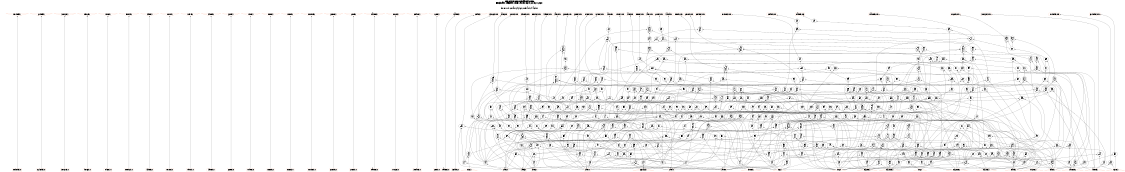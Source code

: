 # Network structure generated by ABC

digraph network {
size = "7.5,10";
center = true;
edge [dir = back];

{
  node [shape = plaintext];
  edge [style = invis];
  LevelTitle1 [label=""];
  LevelTitle2 [label=""];
  Level17 [label = ""];
  Level16 [label = ""];
  Level15 [label = ""];
  Level14 [label = ""];
  Level13 [label = ""];
  Level12 [label = ""];
  Level11 [label = ""];
  Level10 [label = ""];
  Level9 [label = ""];
  Level8 [label = ""];
  Level7 [label = ""];
  Level6 [label = ""];
  Level5 [label = ""];
  Level4 [label = ""];
  Level3 [label = ""];
  Level2 [label = ""];
  Level1 [label = ""];
  Level0 [label = ""];
  LevelTitle1 ->  LevelTitle2 ->  Level17 ->  Level16 ->  Level15 ->  Level14 ->  Level13 ->  Level12 ->  Level11 ->  Level10 ->  Level9 ->  Level8 ->  Level7 ->  Level6 ->  Level5 ->  Level4 ->  Level3 ->  Level2 ->  Level1 ->  Level0;
}

{
  rank = same;
  LevelTitle1;
  title1 [shape=plaintext,
          fontsize=20,
          fontname = "Times-Roman",
          label="Network structure visualized by ABC\nBenchmark \"s953.blif\". Time was Thu Oct  8 20:46:11 2020. "
         ];
}

{
  rank = same;
  LevelTitle2;
  title2 [shape=plaintext,
          fontsize=18,
          fontname = "Times-Roman",
          label="The network contains 395 logic nodes and 29 latches.\n"
         ];
}

{
  rank = same;
  Level17;
  Node17 [label = "ReWhBufHS1", shape = invtriangle, color = coral, fillcolor = coral];
  Node18 [label = "TgWhBufHS1", shape = invtriangle, color = coral, fillcolor = coral];
  Node19 [label = "SeOutAvHS1", shape = invtriangle, color = coral, fillcolor = coral];
  Node20 [label = "LdProgHS1", shape = invtriangle, color = coral, fillcolor = coral];
  Node21 [label = "Mode2HS1", shape = invtriangle, color = coral, fillcolor = coral];
  Node22 [label = "ReRtTSHS1", shape = invtriangle, color = coral, fillcolor = coral];
  Node23 [label = "ShftIRHS1", shape = invtriangle, color = coral, fillcolor = coral];
  Node24 [label = "NewTrHS1", shape = invtriangle, color = coral, fillcolor = coral];
  Node25 [label = "Mode1HS1", shape = invtriangle, color = coral, fillcolor = coral];
  Node26 [label = "ShftORHS1", shape = invtriangle, color = coral, fillcolor = coral];
  Node27 [label = "ActRtHS1", shape = invtriangle, color = coral, fillcolor = coral];
  Node28 [label = "Mode0HS1", shape = invtriangle, color = coral, fillcolor = coral];
  Node29 [label = "TxHInHS1", shape = invtriangle, color = coral, fillcolor = coral];
  Node30 [label = "LxHInHS1", shape = invtriangle, color = coral, fillcolor = coral];
  Node31 [label = "NewLineHS1", shape = invtriangle, color = coral, fillcolor = coral];
  Node32 [label = "ActBmHS1", shape = invtriangle, color = coral, fillcolor = coral];
  Node33 [label = "GoBmHS1", shape = invtriangle, color = coral, fillcolor = coral];
  Node34 [label = "LoadOHHS1", shape = invtriangle, color = coral, fillcolor = coral];
  Node35 [label = "DumpIHS1", shape = invtriangle, color = coral, fillcolor = coral];
  Node36 [label = "SeFullOHS1", shape = invtriangle, color = coral, fillcolor = coral];
  Node37 [label = "GoRtHS1", shape = invtriangle, color = coral, fillcolor = coral];
  Node38 [label = "LoadIHHS1", shape = invtriangle, color = coral, fillcolor = coral];
  Node39 [label = "SeFullIHS1", shape = invtriangle, color = coral, fillcolor = coral];
  Node41 [label = "State_5L_in", shape = box, color = coral, fillcolor = coral];
  Node44 [label = "State_4L_in", shape = box, color = coral, fillcolor = coral];
  Node47 [label = "State_3L_in", shape = box, color = coral, fillcolor = coral];
  Node50 [label = "State_2L_in", shape = box, color = coral, fillcolor = coral];
  Node53 [label = "State_1L_in", shape = box, color = coral, fillcolor = coral];
  Node56 [label = "State_0L_in", shape = box, color = coral, fillcolor = coral];
  Node59 [label = "ActRtHS1L_in", shape = box, color = coral, fillcolor = coral];
  Node62 [label = "ActBmHS1L_in", shape = box, color = coral, fillcolor = coral];
  Node65 [label = "GoRtHS1L_in", shape = box, color = coral, fillcolor = coral];
  Node68 [label = "GoBmHS1L_in", shape = box, color = coral, fillcolor = coral];
  Node71 [label = "NewTrHS1L_in", shape = box, color = coral, fillcolor = coral];
  Node74 [label = "ReRtTSHS1L_in", shape = box, color = coral, fillcolor = coral];
  Node77 [label = "Mode0HS1L_in", shape = box, color = coral, fillcolor = coral];
  Node80 [label = "Mode1HS1L_in", shape = box, color = coral, fillcolor = coral];
  Node83 [label = "Mode2HS1L_in", shape = box, color = coral, fillcolor = coral];
  Node86 [label = "NewLineHS1L_in", shape = box, color = coral, fillcolor = coral];
  Node89 [label = "ShftORHS1L_in", shape = box, color = coral, fillcolor = coral];
  Node92 [label = "ShftIRHS1L_in", shape = box, color = coral, fillcolor = coral];
  Node95 [label = "LxHInHS1L_in", shape = box, color = coral, fillcolor = coral];
  Node98 [label = "TxHInHS1L_in", shape = box, color = coral, fillcolor = coral];
  Node101 [label = "LoadOHHS1L_in", shape = box, color = coral, fillcolor = coral];
  Node104 [label = "LoadIHHS1L_in", shape = box, color = coral, fillcolor = coral];
  Node107 [label = "SeOutAvHS1L_in", shape = box, color = coral, fillcolor = coral];
  Node110 [label = "SeFullOHS1L_in", shape = box, color = coral, fillcolor = coral];
  Node113 [label = "SeFullIHS1L_in", shape = box, color = coral, fillcolor = coral];
  Node116 [label = "TgWhBufHS1L_in", shape = box, color = coral, fillcolor = coral];
  Node119 [label = "ReWhBufHS1L_in", shape = box, color = coral, fillcolor = coral];
  Node122 [label = "LdProgHS1L_in", shape = box, color = coral, fillcolor = coral];
  Node125 [label = "DumpIHS1L_in", shape = box, color = coral, fillcolor = coral];
}

{
  rank = same;
  Level16;
  Node148 [label = "148\n0 1", shape = ellipse];
  Node151 [label = "151\n0 1", shape = ellipse];
}

{
  rank = same;
  Level15;
  Node131 [label = "131\n0-- 1\n-0- 1\n--0 1", shape = ellipse];
  Node132 [label = "132\n0 1", shape = ellipse];
  Node135 [label = "135\n0 1", shape = ellipse];
  Node150 [label = "150\n0- 1\n-0 1", shape = ellipse];
  Node292 [label = "292\n00 1", shape = ellipse];
  Node293 [label = "293\n00 1", shape = ellipse];
}

{
  rank = same;
  Level14;
  Node155 [label = "155\n0- 1\n-0 1", shape = ellipse];
  Node289 [label = "289\n0 1", shape = ellipse];
  Node290 [label = "290\n000 1", shape = ellipse];
  Node291 [label = "291\n00 1", shape = ellipse];
  Node511 [label = "511\n0- 1\n-0 1", shape = ellipse];
  Node512 [label = "512\n0- 1\n-0 1", shape = ellipse];
  Node513 [label = "513\n00 1", shape = ellipse];
  Node514 [label = "514\n00 1", shape = ellipse];
}

{
  rank = same;
  Level13;
  Node128 [label = "128\n0- 1\n-0 1", shape = ellipse];
  Node134 [label = "134\n0-- 1\n-0- 1\n--0 1", shape = ellipse];
  Node136 [label = "136\n0-- 1\n-0- 1\n--0 1", shape = ellipse];
  Node147 [label = "147\n0--- 1\n-0-- 1\n--0- 1\n---0 1", shape = ellipse];
  Node287 [label = "287\n0 1", shape = ellipse];
  Node288 [label = "288\n0- 1\n-0 1", shape = ellipse];
  Node499 [label = "499\n0- 1\n-0 1", shape = ellipse];
  Node500 [label = "500\n0- 1\n-0 1", shape = ellipse];
  Node505 [label = "505\n0- 1\n-0 1", shape = ellipse];
  Node510 [label = "510\n0- 1\n-0 1", shape = ellipse];
}

{
  rank = same;
  Level12;
  Node142 [label = "142\n0 1", shape = ellipse];
  Node145 [label = "145\n0 1", shape = ellipse];
  Node281 [label = "281\n0 1", shape = ellipse];
  Node284 [label = "284\n0 1", shape = ellipse];
  Node286 [label = "286\n00 1", shape = ellipse];
  Node434 [label = "434\n1- 1\n-1 1", shape = ellipse];
  Node436 [label = "436\n1- 1\n-1 1", shape = ellipse];
  Node439 [label = "439\n1- 1\n-1 1", shape = ellipse];
  Node440 [label = "440\n1- 1\n-1 1", shape = ellipse];
  Node498 [label = "498\n00 1", shape = ellipse];
  Node501 [label = "501\n00 1", shape = ellipse];
  Node502 [label = "502\n00 1", shape = ellipse];
  Node503 [label = "503\n00 1", shape = ellipse];
  Node506 [label = "506\n00 1", shape = ellipse];
  Node508 [label = "508\n00 1", shape = ellipse];
  Node509 [label = "509\n00 1", shape = ellipse];
}

{
  rank = same;
  Level11;
  Node127 [label = "127\n0-- 1\n-0- 1\n--0 1", shape = ellipse];
  Node146 [label = "146\n0-- 1\n-0- 1\n--0 1", shape = ellipse];
  Node277 [label = "277\n0 1", shape = ellipse];
  Node279 [label = "279\n0 1", shape = ellipse];
  Node280 [label = "280\n0- 1\n-0 1", shape = ellipse];
  Node282 [label = "282\n000 1", shape = ellipse];
  Node283 [label = "283\n0- 1\n-0 1", shape = ellipse];
  Node285 [label = "285\n000 1", shape = ellipse];
  Node359 [label = "359\n11 1", shape = ellipse];
  Node361 [label = "361\n11 1", shape = ellipse];
  Node363 [label = "363\n11 1", shape = ellipse];
  Node366 [label = "366\n11 1", shape = ellipse];
  Node367 [label = "367\n11 1", shape = ellipse];
  Node369 [label = "369\n11 1", shape = ellipse];
  Node371 [label = "371\n11 1", shape = ellipse];
  Node373 [label = "373\n11 1", shape = ellipse];
  Node432 [label = "432\n0- 1\n-0 1", shape = ellipse];
  Node438 [label = "438\n00 1", shape = ellipse];
  Node492 [label = "492\n0- 1\n-0 1", shape = ellipse];
}

{
  rank = same;
  Level10;
  Node129 [label = "129\n0-- 1\n-0- 1\n--0 1", shape = ellipse];
  Node130 [label = "130\n0--- 1\n-0-- 1\n--0- 1\n---0 1", shape = ellipse];
  Node133 [label = "133\n0- 1\n-0 1", shape = ellipse];
  Node139 [label = "139\n0- 1\n-0 1", shape = ellipse];
  Node143 [label = "143\n0 1", shape = ellipse];
  Node269 [label = "269\n0 1", shape = ellipse];
  Node271 [label = "271\n0 1", shape = ellipse];
  Node273 [label = "273\n0 1", shape = ellipse];
  Node275 [label = "275\n0 1", shape = ellipse];
  Node276 [label = "276\n00 1", shape = ellipse];
  Node278 [label = "278\n00 1", shape = ellipse];
  Node358 [label = "358\n0- 1\n-0 1", shape = ellipse];
  Node360 [label = "360\n00 1", shape = ellipse];
  Node362 [label = "362\n00 1", shape = ellipse];
  Node364 [label = "364\n000 1", shape = ellipse];
  Node370 [label = "370\n0- 1\n-0 1", shape = ellipse];
  Node372 [label = "372\n00 1", shape = ellipse];
  Node423 [label = "423\n1- 1\n-1 1", shape = ellipse];
  Node424 [label = "424\n1- 1\n-1 1", shape = ellipse];
  Node426 [label = "426\n1- 1\n-1 1", shape = ellipse];
  Node428 [label = "428\n1- 1\n-1 1", shape = ellipse];
  Node431 [label = "431\n1- 1\n-1 1", shape = ellipse];
  Node484 [label = "484\n0- 1\n-0 1", shape = ellipse];
  Node485 [label = "485\n0- 1\n-0 1", shape = ellipse];
  Node486 [label = "486\n0- 1\n-0 1", shape = ellipse];
  Node487 [label = "487\n0- 1\n-0 1", shape = ellipse];
  Node493 [label = "493\n00 1", shape = ellipse];
  Node497 [label = "497\n00 1", shape = ellipse];
}

{
  rank = same;
  Level9;
  Node137 [label = "137\n0- 1\n-0 1", shape = ellipse];
  Node140 [label = "140\n0- 1\n-0 1", shape = ellipse];
  Node258 [label = "258\n0 1", shape = ellipse];
  Node260 [label = "260\n0 1", shape = ellipse];
  Node262 [label = "262\n0 1", shape = ellipse];
  Node264 [label = "264\n0 1", shape = ellipse];
  Node266 [label = "266\n0 1", shape = ellipse];
  Node267 [label = "267\n000 1", shape = ellipse];
  Node268 [label = "268\n0- 1\n-0 1", shape = ellipse];
  Node270 [label = "270\n0- 1\n-0 1", shape = ellipse];
  Node272 [label = "272\n0- 1\n-0 1", shape = ellipse];
  Node274 [label = "274\n0- 1\n-0 1", shape = ellipse];
  Node351 [label = "351\n11 1", shape = ellipse];
  Node353 [label = "353\n11 1", shape = ellipse];
  Node355 [label = "355\n11 1", shape = ellipse];
  Node356 [label = "356\n11 1", shape = ellipse];
  Node357 [label = "357\n11 1", shape = ellipse];
  Node417 [label = "417\n1- 1\n-1 1", shape = ellipse];
  Node419 [label = "419\n1- 1\n-1 1", shape = ellipse];
  Node421 [label = "421\n1- 1\n-1 1", shape = ellipse];
  Node422 [label = "422\n00 1", shape = ellipse];
  Node425 [label = "425\n0- 1\n-0 1", shape = ellipse];
  Node427 [label = "427\n0- 1\n-0 1", shape = ellipse];
  Node429 [label = "429\n0- 1\n-0 1", shape = ellipse];
  Node470 [label = "470\n0- 1\n-0 1", shape = ellipse];
  Node471 [label = "471\n0- 1\n-0 1", shape = ellipse];
  Node472 [label = "472\n0- 1\n-0 1", shape = ellipse];
  Node473 [label = "473\n0- 1\n-0 1", shape = ellipse];
  Node474 [label = "474\n0- 1\n-0 1", shape = ellipse];
  Node480 [label = "480\n00 1", shape = ellipse];
  Node482 [label = "482\n00 1", shape = ellipse];
  Node489 [label = "489\n00 1", shape = ellipse];
  Node491 [label = "491\n00 1", shape = ellipse];
  Node504 [label = "504\n00 1", shape = ellipse];
  Node507 [label = "507\n00 1", shape = ellipse];
}

{
  rank = same;
  Level8;
  Node144 [label = "144\n0- 1\n-0 1", shape = ellipse];
  Node246 [label = "246\n0 1", shape = ellipse];
  Node248 [label = "248\n0 1", shape = ellipse];
  Node250 [label = "250\n0 1", shape = ellipse];
  Node252 [label = "252\n0 1", shape = ellipse];
  Node254 [label = "254\n0 1", shape = ellipse];
  Node256 [label = "256\n0 1", shape = ellipse];
  Node257 [label = "257\n00 1", shape = ellipse];
  Node259 [label = "259\n00 1", shape = ellipse];
  Node261 [label = "261\n00 1", shape = ellipse];
  Node263 [label = "263\n00 1", shape = ellipse];
  Node265 [label = "265\n000 1", shape = ellipse];
  Node345 [label = "345\n11 1", shape = ellipse];
  Node347 [label = "347\n11 1", shape = ellipse];
  Node348 [label = "348\n11 1", shape = ellipse];
  Node349 [label = "349\n11 1", shape = ellipse];
  Node350 [label = "350\n00 1", shape = ellipse];
  Node352 [label = "352\n000 1", shape = ellipse];
  Node406 [label = "406\n1- 1\n-1 1", shape = ellipse];
  Node409 [label = "409\n1- 1\n-1 1", shape = ellipse];
  Node410 [label = "410\n1- 1\n-1 1", shape = ellipse];
  Node411 [label = "411\n1- 1\n-1 1", shape = ellipse];
  Node414 [label = "414\n1- 1\n-1 1", shape = ellipse];
  Node415 [label = "415\n1- 1\n-1 1", shape = ellipse];
  Node416 [label = "416\n00 1", shape = ellipse];
  Node418 [label = "418\n00 1", shape = ellipse];
  Node420 [label = "420\n00 1", shape = ellipse];
  Node468 [label = "468\n0- 1\n-0 1", shape = ellipse];
  Node469 [label = "469\n0- 1\n-0 1", shape = ellipse];
  Node475 [label = "475\n00 1", shape = ellipse];
  Node476 [label = "476\n00 1", shape = ellipse];
  Node477 [label = "477\n00 1", shape = ellipse];
  Node479 [label = "479\n00 1", shape = ellipse];
  Node490 [label = "490\n00 1", shape = ellipse];
  Node494 [label = "494\n00 1", shape = ellipse];
  Node495 [label = "495\n00 1", shape = ellipse];
  Node521 [label = "521\n000 1", shape = ellipse];
}

{
  rank = same;
  Level7;
  Node138 [label = "138\n0 1", shape = ellipse];
  Node232 [label = "232\n0 1", shape = ellipse];
  Node234 [label = "234\n0 1", shape = ellipse];
  Node236 [label = "236\n0 1", shape = ellipse];
  Node238 [label = "238\n0 1", shape = ellipse];
  Node240 [label = "240\n0 1", shape = ellipse];
  Node242 [label = "242\n0 1", shape = ellipse];
  Node244 [label = "244\n0 1", shape = ellipse];
  Node245 [label = "245\n0- 1\n-0 1", shape = ellipse];
  Node247 [label = "247\n00 1", shape = ellipse];
  Node249 [label = "249\n0-- 1\n-0- 1\n--0 1", shape = ellipse];
  Node251 [label = "251\n0- 1\n-0 1", shape = ellipse];
  Node253 [label = "253\n00 1", shape = ellipse];
  Node255 [label = "255\n0-- 1\n-0- 1\n--0 1", shape = ellipse];
  Node321 [label = "321\n11 1", shape = ellipse];
  Node322 [label = "322\n11 1", shape = ellipse];
  Node324 [label = "324\n11 1", shape = ellipse];
  Node325 [label = "325\n11 1", shape = ellipse];
  Node326 [label = "326\n11 1", shape = ellipse];
  Node327 [label = "327\n11 1", shape = ellipse];
  Node328 [label = "328\n11 1", shape = ellipse];
  Node330 [label = "330\n11 1", shape = ellipse];
  Node332 [label = "332\n11 1", shape = ellipse];
  Node334 [label = "334\n11 1", shape = ellipse];
  Node335 [label = "335\n11 1", shape = ellipse];
  Node337 [label = "337\n11 1", shape = ellipse];
  Node339 [label = "339\n11 1", shape = ellipse];
  Node340 [label = "340\n11 1", shape = ellipse];
  Node341 [label = "341\n11 1", shape = ellipse];
  Node343 [label = "343\n11 1", shape = ellipse];
  Node344 [label = "344\n11 1", shape = ellipse];
  Node346 [label = "346\n00 1", shape = ellipse];
  Node401 [label = "401\n1- 1\n-1 1", shape = ellipse];
  Node403 [label = "403\n1- 1\n-1 1", shape = ellipse];
  Node404 [label = "404\n00 1", shape = ellipse];
  Node407 [label = "407\n00 1", shape = ellipse];
  Node412 [label = "412\n0- 1\n-0 1", shape = ellipse];
  Node459 [label = "459\n0- 1\n-0 1", shape = ellipse];
  Node461 [label = "461\n0- 1\n-0 1", shape = ellipse];
  Node465 [label = "465\n0-- 1\n-0- 1\n--0 1", shape = ellipse];
  Node466 [label = "466\n0- 1\n-0 1", shape = ellipse];
  Node478 [label = "478\n00 1", shape = ellipse];
  Node481 [label = "481\n00 1", shape = ellipse];
  Node483 [label = "483\n00 1", shape = ellipse];
  Node488 [label = "488\n00 1", shape = ellipse];
  Node496 [label = "496\n00 1", shape = ellipse];
}

{
  rank = same;
  Level6;
  Node141 [label = "141\n0 1", shape = ellipse];
  Node212 [label = "212\n0 1", shape = ellipse];
  Node214 [label = "214\n0 1", shape = ellipse];
  Node216 [label = "216\n0 1", shape = ellipse];
  Node218 [label = "218\n0 1", shape = ellipse];
  Node220 [label = "220\n0 1", shape = ellipse];
  Node222 [label = "222\n0 1", shape = ellipse];
  Node224 [label = "224\n0 1", shape = ellipse];
  Node226 [label = "226\n0 1", shape = ellipse];
  Node228 [label = "228\n0 1", shape = ellipse];
  Node230 [label = "230\n0 1", shape = ellipse];
  Node231 [label = "231\n0- 1\n-0 1", shape = ellipse];
  Node233 [label = "233\n0- 1\n-0 1", shape = ellipse];
  Node235 [label = "235\n000 1", shape = ellipse];
  Node237 [label = "237\n00 1", shape = ellipse];
  Node239 [label = "239\n00 1", shape = ellipse];
  Node241 [label = "241\n00 1", shape = ellipse];
  Node243 [label = "243\n00 1", shape = ellipse];
  Node316 [label = "316\n11 1", shape = ellipse];
  Node318 [label = "318\n11 1", shape = ellipse];
  Node319 [label = "319\n11 1", shape = ellipse];
  Node320 [label = "320\n000 1", shape = ellipse];
  Node323 [label = "323\n00 1", shape = ellipse];
  Node331 [label = "331\n0- 1\n-0 1", shape = ellipse];
  Node333 [label = "333\n00 1", shape = ellipse];
  Node336 [label = "336\n0- 1\n-0 1", shape = ellipse];
  Node338 [label = "338\n00 1", shape = ellipse];
  Node342 [label = "342\n00 1", shape = ellipse];
  Node394 [label = "394\n1- 1\n-1 1", shape = ellipse];
  Node397 [label = "397\n1- 1\n-1 1", shape = ellipse];
  Node400 [label = "400\n1- 1\n-1 1", shape = ellipse];
  Node402 [label = "402\n0- 1\n-0 1", shape = ellipse];
  Node457 [label = "457\n0- 1\n-0 1", shape = ellipse];
  Node458 [label = "458\n0- 1\n-0 1", shape = ellipse];
  Node462 [label = "462\n00 1", shape = ellipse];
  Node463 [label = "463\n00 1", shape = ellipse];
  Node464 [label = "464\n00 1", shape = ellipse];
  Node467 [label = "467\n00 1", shape = ellipse];
  Node520 [label = "520\n000 1", shape = ellipse];
}

{
  rank = same;
  Level5;
  Node154 [label = "154\n000 1", shape = ellipse];
  Node196 [label = "196\n0 1", shape = ellipse];
  Node198 [label = "198\n0 1", shape = ellipse];
  Node200 [label = "200\n0 1", shape = ellipse];
  Node202 [label = "202\n0 1", shape = ellipse];
  Node204 [label = "204\n0 1", shape = ellipse];
  Node206 [label = "206\n0 1", shape = ellipse];
  Node208 [label = "208\n0 1", shape = ellipse];
  Node210 [label = "210\n0 1", shape = ellipse];
  Node211 [label = "211\n00 1", shape = ellipse];
  Node213 [label = "213\n00 1", shape = ellipse];
  Node215 [label = "215\n0- 1\n-0 1", shape = ellipse];
  Node217 [label = "217\n00 1", shape = ellipse];
  Node219 [label = "219\n000 1", shape = ellipse];
  Node221 [label = "221\n000 1", shape = ellipse];
  Node223 [label = "223\n0-- 1\n-0- 1\n--0 1", shape = ellipse];
  Node225 [label = "225\n0- 1\n-0 1", shape = ellipse];
  Node227 [label = "227\n0- 1\n-0 1", shape = ellipse];
  Node229 [label = "229\n0-- 1\n-0- 1\n--0 1", shape = ellipse];
  Node311 [label = "311\n11 1", shape = ellipse];
  Node312 [label = "312\n11 1", shape = ellipse];
  Node314 [label = "314\n11 1", shape = ellipse];
  Node365 [label = "365\n0- 1\n-0 1", shape = ellipse];
  Node393 [label = "393\n1- 1\n-1 1", shape = ellipse];
  Node396 [label = "396\n0-- 1\n-0- 1\n--0 1", shape = ellipse];
  Node398 [label = "398\n0-- 1\n-0- 1\n--0 1", shape = ellipse];
  Node405 [label = "405\n0- 1\n-0 1", shape = ellipse];
  Node451 [label = "451\n0- 1\n-0 1", shape = ellipse];
  Node452 [label = "452\n0- 1\n-0 1", shape = ellipse];
  Node454 [label = "454\n0- 1\n-0 1", shape = ellipse];
  Node455 [label = "455\n0- 1\n-0 1", shape = ellipse];
  Node456 [label = "456\n000 1", shape = ellipse];
  Node519 [label = "519\n00 1", shape = ellipse];
}

{
  rank = same;
  Level4;
  Node190 [label = "190\n0 1", shape = ellipse];
  Node192 [label = "192\n0 1", shape = ellipse];
  Node194 [label = "194\n0 1", shape = ellipse];
  Node195 [label = "195\n0- 1\n-0 1", shape = ellipse];
  Node197 [label = "197\n0-- 1\n-0- 1\n--0 1", shape = ellipse];
  Node199 [label = "199\n0-- 1\n-0- 1\n--0 1", shape = ellipse];
  Node201 [label = "201\n0- 1\n-0 1", shape = ellipse];
  Node203 [label = "203\n00 1", shape = ellipse];
  Node205 [label = "205\n00 1", shape = ellipse];
  Node207 [label = "207\n00 1", shape = ellipse];
  Node209 [label = "209\n00 1", shape = ellipse];
  Node305 [label = "305\n11 1", shape = ellipse];
  Node307 [label = "307\n11 1", shape = ellipse];
  Node309 [label = "309\n11 1", shape = ellipse];
  Node310 [label = "310\n0- 1\n-0 1", shape = ellipse];
  Node384 [label = "384\n1- 1\n-1 1", shape = ellipse];
  Node386 [label = "386\n1- 1\n-1 1", shape = ellipse];
  Node387 [label = "387\n1- 1\n-1 1", shape = ellipse];
  Node389 [label = "389\n1- 1\n-1 1", shape = ellipse];
  Node391 [label = "391\n1- 1\n-1 1", shape = ellipse];
  Node392 [label = "392\n0- 1\n-0 1", shape = ellipse];
  Node448 [label = "448\n0- 1\n-0 1", shape = ellipse];
  Node453 [label = "453\n00 1", shape = ellipse];
  Node517 [label = "517\n00 1", shape = ellipse];
  Node518 [label = "518\n000 1", shape = ellipse];
}

{
  rank = same;
  Level3;
  Node180 [label = "180\n0 1", shape = ellipse];
  Node182 [label = "182\n0 1", shape = ellipse];
  Node184 [label = "184\n0 1", shape = ellipse];
  Node186 [label = "186\n0 1", shape = ellipse];
  Node188 [label = "188\n0 1", shape = ellipse];
  Node189 [label = "189\n0- 1\n-0 1", shape = ellipse];
  Node191 [label = "191\n00 1", shape = ellipse];
  Node193 [label = "193\n0- 1\n-0 1", shape = ellipse];
  Node299 [label = "299\n11 1", shape = ellipse];
  Node301 [label = "301\n11 1", shape = ellipse];
  Node303 [label = "303\n11 1", shape = ellipse];
  Node304 [label = "304\n00 1", shape = ellipse];
  Node306 [label = "306\n0- 1\n-0 1", shape = ellipse];
  Node308 [label = "308\n00 1", shape = ellipse];
  Node354 [label = "354\n0- 1\n-0 1", shape = ellipse];
  Node368 [label = "368\n00 1", shape = ellipse];
  Node379 [label = "379\n1- 1\n-1 1", shape = ellipse];
  Node381 [label = "381\n1- 1\n-1 1", shape = ellipse];
  Node382 [label = "382\n1- 1\n-1 1", shape = ellipse];
  Node383 [label = "383\n0- 1\n-0 1", shape = ellipse];
  Node385 [label = "385\n0- 1\n-0 1", shape = ellipse];
  Node388 [label = "388\n0- 1\n-0 1", shape = ellipse];
  Node390 [label = "390\n0- 1\n-0 1", shape = ellipse];
  Node408 [label = "408\n0- 1\n-0 1", shape = ellipse];
  Node435 [label = "435\n00 1", shape = ellipse];
  Node446 [label = "446\n0- 1\n-0 1", shape = ellipse];
  Node447 [label = "447\n0- 1\n-0 1", shape = ellipse];
  Node449 [label = "449\n000 1", shape = ellipse];
  Node450 [label = "450\n000 1", shape = ellipse];
  Node460 [label = "460\n00 1", shape = ellipse];
  Node516 [label = "516\n00 1", shape = ellipse];
}

{
  rank = same;
  Level2;
  Node149 [label = "149\n00 1", shape = ellipse];
  Node152 [label = "152\n00 1", shape = ellipse];
  Node176 [label = "176\n0 1", shape = ellipse];
  Node178 [label = "178\n0 1", shape = ellipse];
  Node179 [label = "179\n00 1", shape = ellipse];
  Node181 [label = "181\n0- 1\n-0 1", shape = ellipse];
  Node183 [label = "183\n00 1", shape = ellipse];
  Node185 [label = "185\n0- 1\n-0 1", shape = ellipse];
  Node187 [label = "187\n00 1", shape = ellipse];
  Node295 [label = "295\n11 1", shape = ellipse];
  Node296 [label = "296\n11 1", shape = ellipse];
  Node297 [label = "297\n00 1", shape = ellipse];
  Node298 [label = "298\n00 1", shape = ellipse];
  Node300 [label = "300\n0- 1\n-0 1", shape = ellipse];
  Node313 [label = "313\n00 1", shape = ellipse];
  Node315 [label = "315\n0- 1\n-0 1", shape = ellipse];
  Node317 [label = "317\n0- 1\n-0 1", shape = ellipse];
  Node376 [label = "376\n1- 1\n-1 1", shape = ellipse];
  Node377 [label = "377\n1- 1\n-1 1", shape = ellipse];
  Node378 [label = "378\n0- 1\n-0 1", shape = ellipse];
  Node380 [label = "380\n0- 1\n-0 1", shape = ellipse];
  Node395 [label = "395\n0- 1\n-0 1", shape = ellipse];
  Node399 [label = "399\n0- 1\n-0 1", shape = ellipse];
  Node413 [label = "413\n0- 1\n-0 1", shape = ellipse];
  Node430 [label = "430\n0- 1\n-0 1", shape = ellipse];
  Node433 [label = "433\n0- 1\n-0 1", shape = ellipse];
  Node442 [label = "442\n0- 1\n-0 1", shape = ellipse];
  Node443 [label = "443\n0- 1\n-0 1", shape = ellipse];
  Node444 [label = "444\n0- 1\n-0 1", shape = ellipse];
  Node445 [label = "445\n00 1", shape = ellipse];
  Node515 [label = "515\n00 1", shape = ellipse];
}

{
  rank = same;
  Level1;
  Node153 [label = "153\n00 1", shape = ellipse];
  Node156 [label = "156\n0 1", shape = ellipse];
  Node157 [label = "157\n0 1", shape = ellipse];
  Node158 [label = "158\n0 1", shape = ellipse];
  Node159 [label = "159\n0 1", shape = ellipse];
  Node160 [label = "160\n0 1", shape = ellipse];
  Node161 [label = "161\n0 1", shape = ellipse];
  Node162 [label = "162\n0 1", shape = ellipse];
  Node163 [label = "163\n0 1", shape = ellipse];
  Node164 [label = "164\n0 1", shape = ellipse];
  Node165 [label = "165\n0 1", shape = ellipse];
  Node166 [label = "166\n0 1", shape = ellipse];
  Node167 [label = "167\n0 1", shape = ellipse];
  Node168 [label = "168\n0 1", shape = ellipse];
  Node169 [label = "169\n0 1", shape = ellipse];
  Node170 [label = "170\n0 1", shape = ellipse];
  Node171 [label = "171\n0 1", shape = ellipse];
  Node172 [label = "172\n0 1", shape = ellipse];
  Node173 [label = "173\n0 1", shape = ellipse];
  Node174 [label = "174\n0 1", shape = ellipse];
  Node175 [label = "175\n0- 1\n-0 1", shape = ellipse];
  Node177 [label = "177\n00 1", shape = ellipse];
  Node294 [label = "294\n11 1", shape = ellipse];
  Node302 [label = "302\n0- 1\n-0 1", shape = ellipse];
  Node329 [label = "329\n0- 1\n-0 1", shape = ellipse];
  Node374 [label = "374\n1- 1\n-1 1", shape = ellipse];
  Node375 [label = "375\n1- 1\n-1 1", shape = ellipse];
  Node437 [label = "437\n0- 1\n-0 1", shape = ellipse];
  Node441 [label = "441\n0- 1\n-0 1", shape = ellipse];
}

{
  rank = same;
  Level0;
  Node1 [label = "Rdy1RtHS1", shape = triangle, color = coral, fillcolor = coral];
  Node2 [label = "Rdy2RtHS1", shape = triangle, color = coral, fillcolor = coral];
  Node3 [label = "Rdy1BmHS1", shape = triangle, color = coral, fillcolor = coral];
  Node4 [label = "Rdy2BmHS1", shape = triangle, color = coral, fillcolor = coral];
  Node5 [label = "InDoneHS1", shape = triangle, color = coral, fillcolor = coral];
  Node6 [label = "RtTSHS1", shape = triangle, color = coral, fillcolor = coral];
  Node7 [label = "TpArrayHS1", shape = triangle, color = coral, fillcolor = coral];
  Node8 [label = "OutputHS1", shape = triangle, color = coral, fillcolor = coral];
  Node9 [label = "WantBmHS1", shape = triangle, color = coral, fillcolor = coral];
  Node10 [label = "WantRtHS1", shape = triangle, color = coral, fillcolor = coral];
  Node11 [label = "OutAvHS1", shape = triangle, color = coral, fillcolor = coral];
  Node12 [label = "FullOHS1", shape = triangle, color = coral, fillcolor = coral];
  Node13 [label = "FullIHS1", shape = triangle, color = coral, fillcolor = coral];
  Node14 [label = "Prog_2", shape = triangle, color = coral, fillcolor = coral];
  Node15 [label = "Prog_1", shape = triangle, color = coral, fillcolor = coral];
  Node16 [label = "Prog_0", shape = triangle, color = coral, fillcolor = coral];
  Node42 [label = "State_5L", shape = box, color = coral, fillcolor = coral];
  Node45 [label = "State_4L", shape = box, color = coral, fillcolor = coral];
  Node48 [label = "State_3L", shape = box, color = coral, fillcolor = coral];
  Node51 [label = "State_2L", shape = box, color = coral, fillcolor = coral];
  Node54 [label = "State_1L", shape = box, color = coral, fillcolor = coral];
  Node57 [label = "State_0L", shape = box, color = coral, fillcolor = coral];
  Node60 [label = "ActRtHS1L", shape = box, color = coral, fillcolor = coral];
  Node63 [label = "ActBmHS1L", shape = box, color = coral, fillcolor = coral];
  Node66 [label = "GoRtHS1L", shape = box, color = coral, fillcolor = coral];
  Node69 [label = "GoBmHS1L", shape = box, color = coral, fillcolor = coral];
  Node72 [label = "NewTrHS1L", shape = box, color = coral, fillcolor = coral];
  Node75 [label = "ReRtTSHS1L", shape = box, color = coral, fillcolor = coral];
  Node78 [label = "Mode0HS1L", shape = box, color = coral, fillcolor = coral];
  Node81 [label = "Mode1HS1L", shape = box, color = coral, fillcolor = coral];
  Node84 [label = "Mode2HS1L", shape = box, color = coral, fillcolor = coral];
  Node87 [label = "NewLineHS1L", shape = box, color = coral, fillcolor = coral];
  Node90 [label = "ShftORHS1L", shape = box, color = coral, fillcolor = coral];
  Node93 [label = "ShftIRHS1L", shape = box, color = coral, fillcolor = coral];
  Node96 [label = "LxHInHS1L", shape = box, color = coral, fillcolor = coral];
  Node99 [label = "TxHInHS1L", shape = box, color = coral, fillcolor = coral];
  Node102 [label = "LoadOHHS1L", shape = box, color = coral, fillcolor = coral];
  Node105 [label = "LoadIHHS1L", shape = box, color = coral, fillcolor = coral];
  Node108 [label = "SeOutAvHS1L", shape = box, color = coral, fillcolor = coral];
  Node111 [label = "SeFullOHS1L", shape = box, color = coral, fillcolor = coral];
  Node114 [label = "SeFullIHS1L", shape = box, color = coral, fillcolor = coral];
  Node117 [label = "TgWhBufHS1L", shape = box, color = coral, fillcolor = coral];
  Node120 [label = "ReWhBufHS1L", shape = box, color = coral, fillcolor = coral];
  Node123 [label = "LdProgHS1L", shape = box, color = coral, fillcolor = coral];
  Node126 [label = "DumpIHS1L", shape = box, color = coral, fillcolor = coral];
}

title1 -> title2 [style = invis];
title2 -> Node17 [style = invis];
title2 -> Node18 [style = invis];
title2 -> Node19 [style = invis];
title2 -> Node20 [style = invis];
title2 -> Node21 [style = invis];
title2 -> Node22 [style = invis];
title2 -> Node23 [style = invis];
title2 -> Node24 [style = invis];
title2 -> Node25 [style = invis];
title2 -> Node26 [style = invis];
title2 -> Node27 [style = invis];
title2 -> Node28 [style = invis];
title2 -> Node29 [style = invis];
title2 -> Node30 [style = invis];
title2 -> Node31 [style = invis];
title2 -> Node32 [style = invis];
title2 -> Node33 [style = invis];
title2 -> Node34 [style = invis];
title2 -> Node35 [style = invis];
title2 -> Node36 [style = invis];
title2 -> Node37 [style = invis];
title2 -> Node38 [style = invis];
title2 -> Node39 [style = invis];
title2 -> Node41 [style = invis];
title2 -> Node44 [style = invis];
title2 -> Node47 [style = invis];
title2 -> Node50 [style = invis];
title2 -> Node53 [style = invis];
title2 -> Node56 [style = invis];
title2 -> Node59 [style = invis];
title2 -> Node62 [style = invis];
title2 -> Node65 [style = invis];
title2 -> Node68 [style = invis];
title2 -> Node71 [style = invis];
title2 -> Node74 [style = invis];
title2 -> Node77 [style = invis];
title2 -> Node80 [style = invis];
title2 -> Node83 [style = invis];
title2 -> Node86 [style = invis];
title2 -> Node89 [style = invis];
title2 -> Node92 [style = invis];
title2 -> Node95 [style = invis];
title2 -> Node98 [style = invis];
title2 -> Node101 [style = invis];
title2 -> Node104 [style = invis];
title2 -> Node107 [style = invis];
title2 -> Node110 [style = invis];
title2 -> Node113 [style = invis];
title2 -> Node116 [style = invis];
title2 -> Node119 [style = invis];
title2 -> Node122 [style = invis];
title2 -> Node125 [style = invis];
Node17 -> Node18 [style = invis];
Node18 -> Node19 [style = invis];
Node19 -> Node20 [style = invis];
Node20 -> Node21 [style = invis];
Node21 -> Node22 [style = invis];
Node22 -> Node23 [style = invis];
Node23 -> Node24 [style = invis];
Node24 -> Node25 [style = invis];
Node25 -> Node26 [style = invis];
Node26 -> Node27 [style = invis];
Node27 -> Node28 [style = invis];
Node28 -> Node29 [style = invis];
Node29 -> Node30 [style = invis];
Node30 -> Node31 [style = invis];
Node31 -> Node32 [style = invis];
Node32 -> Node33 [style = invis];
Node33 -> Node34 [style = invis];
Node34 -> Node35 [style = invis];
Node35 -> Node36 [style = invis];
Node36 -> Node37 [style = invis];
Node37 -> Node38 [style = invis];
Node38 -> Node39 [style = invis];
Node17 -> Node120 [style = solid];
Node18 -> Node117 [style = solid];
Node19 -> Node108 [style = solid];
Node20 -> Node123 [style = solid];
Node21 -> Node84 [style = solid];
Node22 -> Node75 [style = solid];
Node23 -> Node93 [style = solid];
Node24 -> Node72 [style = solid];
Node25 -> Node81 [style = solid];
Node26 -> Node90 [style = solid];
Node27 -> Node60 [style = solid];
Node28 -> Node78 [style = solid];
Node29 -> Node99 [style = solid];
Node30 -> Node96 [style = solid];
Node31 -> Node87 [style = solid];
Node32 -> Node63 [style = solid];
Node33 -> Node69 [style = solid];
Node34 -> Node102 [style = solid];
Node35 -> Node126 [style = solid];
Node36 -> Node111 [style = solid];
Node37 -> Node66 [style = solid];
Node38 -> Node105 [style = solid];
Node39 -> Node114 [style = solid];
Node41 -> Node127 [style = solid];
Node44 -> Node128 [style = solid];
Node47 -> Node129 [style = solid];
Node50 -> Node130 [style = solid];
Node53 -> Node131 [style = solid];
Node56 -> Node132 [style = solid];
Node59 -> Node133 [style = solid];
Node62 -> Node134 [style = solid];
Node65 -> Node135 [style = solid];
Node68 -> Node136 [style = solid];
Node71 -> Node137 [style = solid];
Node74 -> Node138 [style = solid];
Node77 -> Node139 [style = solid];
Node80 -> Node140 [style = solid];
Node83 -> Node141 [style = solid];
Node86 -> Node142 [style = solid];
Node89 -> Node143 [style = solid];
Node92 -> Node144 [style = solid];
Node95 -> Node145 [style = solid];
Node98 -> Node146 [style = solid];
Node101 -> Node147 [style = solid];
Node104 -> Node148 [style = solid];
Node107 -> Node149 [style = solid];
Node110 -> Node150 [style = solid];
Node113 -> Node151 [style = solid];
Node116 -> Node152 [style = solid];
Node119 -> Node153 [style = solid];
Node122 -> Node154 [style = solid];
Node125 -> Node155 [style = solid];
Node127 -> Node495 [style = solid];
Node127 -> Node271 [style = solid];
Node127 -> Node275 [style = solid];
Node128 -> Node501 [style = solid];
Node128 -> Node502 [style = solid];
Node129 -> Node480 [style = solid];
Node129 -> Node233 [style = solid];
Node129 -> Node457 [style = solid];
Node130 -> Node481 [style = solid];
Node130 -> Node482 [style = solid];
Node130 -> Node483 [style = solid];
Node130 -> Node218 [style = solid];
Node131 -> Node248 [style = solid];
Node131 -> Node289 [style = solid];
Node131 -> Node513 [style = solid];
Node132 -> Node290 [style = solid];
Node133 -> Node488 [style = solid];
Node133 -> Node489 [style = solid];
Node134 -> Node248 [style = solid];
Node134 -> Node281 [style = solid];
Node134 -> Node496 [style = solid];
Node135 -> Node291 [style = solid];
Node136 -> Node238 [style = solid];
Node136 -> Node497 [style = solid];
Node136 -> Node498 [style = solid];
Node137 -> Node248 [style = solid];
Node137 -> Node222 [style = solid];
Node138 -> Node220 [style = solid];
Node139 -> Node490 [style = solid];
Node139 -> Node491 [style = solid];
Node140 -> Node394 [style = solid];
Node140 -> Node479 [style = solid];
Node141 -> Node223 [style = solid];
Node142 -> Node285 [style = solid];
Node143 -> Node267 [style = solid];
Node144 -> Node245 [style = solid];
Node144 -> Node223 [style = solid];
Node145 -> Node282 [style = solid];
Node146 -> Node493 [style = solid];
Node146 -> Node494 [style = solid];
Node146 -> Node273 [style = solid];
Node147 -> Node506 [style = solid];
Node147 -> Node507 [style = solid];
Node147 -> Node508 [style = solid];
Node147 -> Node458 [style = solid];
Node148 -> Node292 [style = solid];
Node149 -> Node11 [style = solid];
Node149 -> Node177 [style = solid];
Node150 -> Node424 [style = solid];
Node150 -> Node514 [style = solid];
Node151 -> Node293 [style = solid];
Node152 -> Node11 [style = solid];
Node152 -> Node165 [style = solid];
Node153 -> Node11 [style = solid];
Node153 -> Node13 [style = solid];
Node154 -> Node170 [style = solid];
Node154 -> Node51 [style = solid];
Node154 -> Node192 [style = solid];
Node155 -> Node434 [style = solid];
Node155 -> Node287 [style = solid];
Node156 -> Node3 [style = solid];
Node157 -> Node4 [style = solid];
Node158 -> Node1 [style = solid];
Node159 -> Node2 [style = solid];
Node160 -> Node9 [style = solid];
Node161 -> Node10 [style = solid];
Node162 -> Node16 [style = solid];
Node163 -> Node15 [style = solid];
Node164 -> Node14 [style = solid];
Node165 -> Node13 [style = solid];
Node166 -> Node12 [style = solid];
Node167 -> Node57 [style = solid];
Node168 -> Node54 [style = solid];
Node169 -> Node51 [style = solid];
Node170 -> Node48 [style = solid];
Node171 -> Node45 [style = solid];
Node172 -> Node42 [style = solid];
Node173 -> Node7 [style = solid];
Node174 -> Node5 [style = solid];
Node175 -> Node1 [style = solid];
Node175 -> Node2 [style = solid];
Node176 -> Node175 [style = solid];
Node177 -> Node12 [style = solid];
Node177 -> Node13 [style = solid];
Node178 -> Node177 [style = solid];
Node179 -> Node51 [style = solid];
Node179 -> Node441 [style = solid];
Node180 -> Node179 [style = solid];
Node181 -> Node168 [style = solid];
Node181 -> Node167 [style = solid];
Node182 -> Node181 [style = solid];
Node183 -> Node168 [style = solid];
Node183 -> Node57 [style = solid];
Node184 -> Node183 [style = solid];
Node185 -> Node172 [style = solid];
Node185 -> Node171 [style = solid];
Node186 -> Node185 [style = solid];
Node187 -> Node172 [style = solid];
Node187 -> Node48 [style = solid];
Node188 -> Node187 [style = solid];
Node189 -> Node9 [style = solid];
Node189 -> Node378 [style = solid];
Node190 -> Node189 [style = solid];
Node191 -> Node181 [style = solid];
Node191 -> Node185 [style = solid];
Node192 -> Node191 [style = solid];
Node193 -> Node169 [style = solid];
Node193 -> Node187 [style = solid];
Node194 -> Node193 [style = solid];
Node195 -> Node379 [style = solid];
Node195 -> Node446 [style = solid];
Node196 -> Node195 [style = solid];
Node197 -> Node172 [style = solid];
Node197 -> Node449 [style = solid];
Node197 -> Node450 [style = solid];
Node198 -> Node197 [style = solid];
Node199 -> Node51 [style = solid];
Node199 -> Node167 [style = solid];
Node199 -> Node186 [style = solid];
Node200 -> Node199 [style = solid];
Node201 -> Node48 [style = solid];
Node201 -> Node186 [style = solid];
Node202 -> Node201 [style = solid];
Node203 -> Node54 [style = solid];
Node203 -> Node193 [style = solid];
Node204 -> Node203 [style = solid];
Node205 -> Node57 [style = solid];
Node205 -> Node193 [style = solid];
Node206 -> Node205 [style = solid];
Node207 -> Node169 [style = solid];
Node207 -> Node188 [style = solid];
Node208 -> Node207 [style = solid];
Node209 -> Node45 [style = solid];
Node209 -> Node188 [style = solid];
Node210 -> Node209 [style = solid];
Node211 -> Node189 [style = solid];
Node211 -> Node305 [style = solid];
Node212 -> Node211 [style = solid];
Node213 -> Node51 [style = solid];
Node213 -> Node307 [style = solid];
Node214 -> Node213 [style = solid];
Node215 -> Node391 [style = solid];
Node215 -> Node386 [style = solid];
Node216 -> Node215 [style = solid];
Node217 -> Node168 [style = solid];
Node217 -> Node199 [style = solid];
Node218 -> Node217 [style = solid];
Node219 -> Node54 [style = solid];
Node219 -> Node199 [style = solid];
Node219 -> Node317 [style = solid];
Node220 -> Node219 [style = solid];
Node221 -> Node57 [style = solid];
Node221 -> Node515 [style = solid];
Node221 -> Node201 [style = solid];
Node222 -> Node221 [style = solid];
Node223 -> Node45 [style = solid];
Node223 -> Node167 [style = solid];
Node223 -> Node203 [style = solid];
Node224 -> Node223 [style = solid];
Node225 -> Node162 [style = solid];
Node225 -> Node203 [style = solid];
Node226 -> Node225 [style = solid];
Node227 -> Node16 [style = solid];
Node227 -> Node205 [style = solid];
Node228 -> Node227 [style = solid];
Node229 -> Node171 [style = solid];
Node229 -> Node178 [style = solid];
Node229 -> Node194 [style = solid];
Node230 -> Node229 [style = solid];
Node231 -> Node452 [style = solid];
Node231 -> Node209 [style = solid];
Node232 -> Node231 [style = solid];
Node233 -> Node48 [style = solid];
Node233 -> Node217 [style = solid];
Node234 -> Node233 [style = solid];
Node235 -> Node57 [style = solid];
Node235 -> Node300 [style = solid];
Node235 -> Node225 [style = solid];
Node236 -> Node235 [style = solid];
Node237 -> Node378 [style = solid];
Node237 -> Node396 [style = solid];
Node238 -> Node237 [style = solid];
Node239 -> Node14 [style = solid];
Node239 -> Node206 [style = solid];
Node240 -> Node239 [style = solid];
Node241 -> Node13 [style = solid];
Node241 -> Node455 [style = solid];
Node242 -> Node241 [style = solid];
Node243 -> Node3 [style = solid];
Node243 -> Node455 [style = solid];
Node244 -> Node243 [style = solid];
Node245 -> Node169 [style = solid];
Node245 -> Node320 [style = solid];
Node246 -> Node245 [style = solid];
Node247 -> Node167 [style = solid];
Node247 -> Node402 [style = solid];
Node248 -> Node247 [style = solid];
Node249 -> Node1 [style = solid];
Node249 -> Node462 [style = solid];
Node249 -> Node460 [style = solid];
Node250 -> Node249 [style = solid];
Node251 -> Node54 [style = solid];
Node251 -> Node463 [style = solid];
Node252 -> Node251 [style = solid];
Node253 -> Node342 [style = solid];
Node253 -> Node311 [style = solid];
Node254 -> Node253 [style = solid];
Node255 -> Node169 [style = solid];
Node255 -> Node16 [style = solid];
Node255 -> Node467 [style = solid];
Node256 -> Node255 [style = solid];
Node257 -> Node236 [style = solid];
Node257 -> Node395 [style = solid];
Node258 -> Node257 [style = solid];
Node259 -> Node57 [style = solid];
Node259 -> Node461 [style = solid];
Node260 -> Node259 [style = solid];
Node261 -> Node13 [style = solid];
Node261 -> Node240 [style = solid];
Node262 -> Node261 [style = solid];
Node263 -> Node240 [style = solid];
Node263 -> Node444 [style = solid];
Node264 -> Node263 [style = solid];
Node265 -> Node466 [style = solid];
Node265 -> Node441 [style = solid];
Node265 -> Node443 [style = solid];
Node266 -> Node265 [style = solid];
Node267 -> Node247 [style = solid];
Node267 -> Node469 [style = solid];
Node267 -> Node459 [style = solid];
Node268 -> Node2 [style = solid];
Node268 -> Node259 [style = solid];
Node269 -> Node268 [style = solid];
Node270 -> Node475 [style = solid];
Node270 -> Node476 [style = solid];
Node271 -> Node270 [style = solid];
Node272 -> Node414 [style = solid];
Node272 -> Node415 [style = solid];
Node273 -> Node272 [style = solid];
Node274 -> Node477 [style = solid];
Node274 -> Node478 [style = solid];
Node275 -> Node274 [style = solid];
Node276 -> Node437 [style = solid];
Node276 -> Node473 [style = solid];
Node277 -> Node276 [style = solid];
Node278 -> Node162 [style = solid];
Node278 -> Node427 [style = solid];
Node279 -> Node278 [style = solid];
Node280 -> Node423 [style = solid];
Node280 -> Node222 [style = solid];
Node281 -> Node280 [style = solid];
Node282 -> Node247 [style = solid];
Node282 -> Node486 [style = solid];
Node282 -> Node485 [style = solid];
Node283 -> Node431 [style = solid];
Node283 -> Node266 [style = solid];
Node284 -> Node283 [style = solid];
Node285 -> Node521 [style = solid];
Node285 -> Node487 [style = solid];
Node285 -> Node468 [style = solid];
Node286 -> Node304 [style = solid];
Node286 -> Node277 [style = solid];
Node287 -> Node286 [style = solid];
Node288 -> Node503 [style = solid];
Node288 -> Node504 [style = solid];
Node289 -> Node288 [style = solid];
Node290 -> Node492 [style = solid];
Node290 -> Node471 [style = solid];
Node290 -> Node499 [style = solid];
Node291 -> Node510 [style = solid];
Node291 -> Node347 [style = solid];
Node292 -> Node511 [style = solid];
Node292 -> Node366 [style = solid];
Node293 -> Node472 [style = solid];
Node293 -> Node512 [style = solid];
Node294 -> Node15 [style = solid];
Node294 -> Node16 [style = solid];
Node295 -> Node158 [style = solid];
Node295 -> Node159 [style = solid];
Node296 -> Node163 [style = solid];
Node296 -> Node162 [style = solid];
Node297 -> Node14 [style = solid];
Node297 -> Node162 [style = solid];
Node298 -> Node1 [style = solid];
Node298 -> Node166 [style = solid];
Node299 -> Node297 [style = solid];
Node299 -> Node298 [style = solid];
Node300 -> Node171 [style = solid];
Node300 -> Node164 [style = solid];
Node301 -> Node300 [style = solid];
Node301 -> Node175 [style = solid];
Node302 -> Node3 [style = solid];
Node302 -> Node4 [style = solid];
Node303 -> Node300 [style = solid];
Node303 -> Node302 [style = solid];
Node304 -> Node296 [style = solid];
Node304 -> Node294 [style = solid];
Node305 -> Node4 [style = solid];
Node305 -> Node304 [style = solid];
Node306 -> Node375 [style = solid];
Node306 -> Node377 [style = solid];
Node307 -> Node171 [style = solid];
Node307 -> Node306 [style = solid];
Node308 -> Node380 [style = solid];
Node308 -> Node433 [style = solid];
Node309 -> Node10 [style = solid];
Node309 -> Node308 [style = solid];
Node310 -> Node390 [style = solid];
Node310 -> Node385 [style = solid];
Node311 -> Node310 [style = solid];
Node311 -> Node187 [style = solid];
Node312 -> Node207 [style = solid];
Node312 -> Node183 [style = solid];
Node313 -> Node54 [style = solid];
Node313 -> Node167 [style = solid];
Node314 -> Node207 [style = solid];
Node314 -> Node313 [style = solid];
Node315 -> Node164 [style = solid];
Node315 -> Node163 [style = solid];
Node316 -> Node315 [style = solid];
Node316 -> Node219 [style = solid];
Node317 -> Node6 [style = solid];
Node317 -> Node170 [style = solid];
Node318 -> Node200 [style = solid];
Node318 -> Node317 [style = solid];
Node319 -> Node202 [style = solid];
Node319 -> Node313 [style = solid];
Node320 -> Node172 [style = solid];
Node320 -> Node14 [style = solid];
Node320 -> Node454 [style = solid];
Node321 -> Node16 [style = solid];
Node321 -> Node320 [style = solid];
Node322 -> Node162 [style = solid];
Node322 -> Node320 [style = solid];
Node323 -> Node169 [style = solid];
Node323 -> Node454 [style = solid];
Node324 -> Node42 [style = solid];
Node324 -> Node323 [style = solid];
Node325 -> Node175 [style = solid];
Node325 -> Node323 [style = solid];
Node326 -> Node8 [style = solid];
Node326 -> Node224 [style = solid];
Node327 -> Node16 [style = solid];
Node327 -> Node224 [style = solid];
Node328 -> Node174 [style = solid];
Node328 -> Node224 [style = solid];
Node329 -> Node12 [style = solid];
Node329 -> Node13 [style = solid];
Node330 -> Node329 [style = solid];
Node330 -> Node226 [style = solid];
Node331 -> Node225 [style = solid];
Node331 -> Node408 [style = solid];
Node332 -> Node302 [style = solid];
Node332 -> Node331 [style = solid];
Node333 -> Node164 [style = solid];
Node333 -> Node204 [style = solid];
Node334 -> Node167 [style = solid];
Node334 -> Node333 [style = solid];
Node335 -> Node329 [style = solid];
Node335 -> Node228 [style = solid];
Node336 -> Node227 [style = solid];
Node336 -> Node405 [style = solid];
Node337 -> Node175 [style = solid];
Node337 -> Node336 [style = solid];
Node338 -> Node227 [style = solid];
Node338 -> Node443 [style = solid];
Node339 -> Node164 [style = solid];
Node339 -> Node338 [style = solid];
Node340 -> Node14 [style = solid];
Node340 -> Node230 [style = solid];
Node341 -> Node158 [style = solid];
Node341 -> Node243 [style = solid];
Node342 -> Node388 [style = solid];
Node342 -> Node208 [style = solid];
Node343 -> Node171 [style = solid];
Node343 -> Node342 [style = solid];
Node344 -> Node174 [style = solid];
Node344 -> Node342 [style = solid];
Node345 -> Node174 [style = solid];
Node345 -> Node234 [style = solid];
Node346 -> Node175 [style = solid];
Node346 -> Node218 [style = solid];
Node347 -> Node170 [style = solid];
Node347 -> Node346 [style = solid];
Node348 -> Node173 [style = solid];
Node348 -> Node247 [style = solid];
Node349 -> Node54 [style = solid];
Node349 -> Node247 [style = solid];
Node350 -> Node383 [style = solid];
Node350 -> Node236 [style = solid];
Node351 -> Node166 [style = solid];
Node351 -> Node350 [style = solid];
Node352 -> Node516 [style = solid];
Node352 -> Node461 [style = solid];
Node352 -> Node378 [style = solid];
Node353 -> Node9 [style = solid];
Node353 -> Node352 [style = solid];
Node354 -> Node376 [style = solid];
Node354 -> Node374 [style = solid];
Node355 -> Node261 [style = solid];
Node355 -> Node354 [style = solid];
Node356 -> Node168 [style = solid];
Node356 -> Node250 [style = solid];
Node357 -> Node45 [style = solid];
Node357 -> Node254 [style = solid];
Node358 -> Node411 [style = solid];
Node358 -> Node258 [style = solid];
Node359 -> Node329 [style = solid];
Node359 -> Node358 [style = solid];
Node360 -> Node516 [style = solid];
Node360 -> Node260 [style = solid];
Node361 -> Node360 [style = solid];
Node361 -> Node212 [style = solid];
Node362 -> Node190 [style = solid];
Node362 -> Node268 [style = solid];
Node363 -> Node16 [style = solid];
Node363 -> Node362 [style = solid];
Node364 -> Node166 [style = solid];
Node364 -> Node262 [style = solid];
Node364 -> Node444 [style = solid];
Node365 -> Node384 [style = solid];
Node365 -> Node446 [style = solid];
Node366 -> Node364 [style = solid];
Node366 -> Node365 [style = solid];
Node367 -> Node195 [style = solid];
Node367 -> Node364 [style = solid];
Node368 -> Node176 [style = solid];
Node368 -> Node295 [style = solid];
Node369 -> Node368 [style = solid];
Node369 -> Node278 [style = solid];
Node370 -> Node474 [style = solid];
Node370 -> Node473 [style = solid];
Node371 -> Node160 [style = solid];
Node371 -> Node370 [style = solid];
Node372 -> Node190 [style = solid];
Node372 -> Node474 [style = solid];
Node373 -> Node10 [style = solid];
Node373 -> Node372 [style = solid];
Node374 -> Node3 [style = solid];
Node374 -> Node16 [style = solid];
Node375 -> Node5 [style = solid];
Node375 -> Node14 [style = solid];
Node376 -> Node159 [style = solid];
Node376 -> Node162 [style = solid];
Node377 -> Node164 [style = solid];
Node377 -> Node177 [style = solid];
Node378 -> Node3 [style = solid];
Node378 -> Node157 [style = solid];
Node379 -> Node16 [style = solid];
Node379 -> Node378 [style = solid];
Node380 -> Node166 [style = solid];
Node380 -> Node14 [style = solid];
Node381 -> Node13 [style = solid];
Node381 -> Node380 [style = solid];
Node382 -> Node169 [style = solid];
Node382 -> Node181 [style = solid];
Node383 -> Node442 [style = solid];
Node383 -> Node302 [style = solid];
Node384 -> Node16 [style = solid];
Node384 -> Node383 [style = solid];
Node385 -> Node157 [style = solid];
Node385 -> Node313 [style = solid];
Node386 -> Node156 [style = solid];
Node386 -> Node385 [style = solid];
Node387 -> Node173 [style = solid];
Node387 -> Node180 [style = solid];
Node388 -> Node181 [style = solid];
Node388 -> Node441 [style = solid];
Node389 -> Node169 [style = solid];
Node389 -> Node388 [style = solid];
Node390 -> Node159 [style = solid];
Node390 -> Node183 [style = solid];
Node391 -> Node158 [style = solid];
Node391 -> Node390 [style = solid];
Node392 -> Node14 [style = solid];
Node392 -> Node450 [style = solid];
Node393 -> Node57 [style = solid];
Node393 -> Node392 [style = solid];
Node394 -> Node163 [style = solid];
Node394 -> Node223 [style = solid];
Node395 -> Node156 [style = solid];
Node395 -> Node4 [style = solid];
Node396 -> Node57 [style = solid];
Node396 -> Node448 [style = solid];
Node396 -> Node203 [style = solid];
Node397 -> Node395 [style = solid];
Node397 -> Node396 [style = solid];
Node398 -> Node54 [style = solid];
Node398 -> Node448 [style = solid];
Node398 -> Node205 [style = solid];
Node399 -> Node158 [style = solid];
Node399 -> Node2 [style = solid];
Node400 -> Node398 [style = solid];
Node400 -> Node399 [style = solid];
Node401 -> Node164 [style = solid];
Node401 -> Node220 [style = solid];
Node402 -> Node169 [style = solid];
Node402 -> Node202 [style = solid];
Node403 -> Node54 [style = solid];
Node403 -> Node402 [style = solid];
Node404 -> Node214 [style = solid];
Node404 -> Node301 [style = solid];
Node405 -> Node42 [style = solid];
Node405 -> Node453 [style = solid];
Node406 -> Node404 [style = solid];
Node406 -> Node405 [style = solid];
Node407 -> Node214 [style = solid];
Node407 -> Node303 [style = solid];
Node408 -> Node313 [style = solid];
Node408 -> Node187 [style = solid];
Node409 -> Node407 [style = solid];
Node409 -> Node408 [style = solid];
Node410 -> Node174 [style = solid];
Node410 -> Node245 [style = solid];
Node411 -> Node236 [style = solid];
Node411 -> Node378 [style = solid];
Node412 -> Node162 [style = solid];
Node412 -> Node239 [style = solid];
Node413 -> Node4 [style = solid];
Node413 -> Node166 [style = solid];
Node414 -> Node412 [style = solid];
Node414 -> Node413 [style = solid];
Node415 -> Node167 [style = solid];
Node415 -> Node244 [style = solid];
Node416 -> Node232 [style = solid];
Node416 -> Node326 [style = solid];
Node417 -> Node174 [style = solid];
Node417 -> Node416 [style = solid];
Node418 -> Node333 [style = solid];
Node418 -> Node330 [style = solid];
Node419 -> Node4 [style = solid];
Node419 -> Node418 [style = solid];
Node420 -> Node462 [style = solid];
Node420 -> Node335 [style = solid];
Node421 -> Node2 [style = solid];
Node421 -> Node420 [style = solid];
Node422 -> Node246 [style = solid];
Node422 -> Node467 [style = solid];
Node423 -> Node16 [style = solid];
Node423 -> Node422 [style = solid];
Node424 -> Node12 [style = solid];
Node424 -> Node258 [style = solid];
Node425 -> Node165 [style = solid];
Node425 -> Node257 [style = solid];
Node426 -> Node166 [style = solid];
Node426 -> Node425 [style = solid];
Node427 -> Node166 [style = solid];
Node427 -> Node263 [style = solid];
Node428 -> Node196 [style = solid];
Node428 -> Node427 [style = solid];
Node429 -> Node368 [style = solid];
Node429 -> Node263 [style = solid];
Node430 -> Node16 [style = solid];
Node430 -> Node329 [style = solid];
Node431 -> Node429 [style = solid];
Node431 -> Node430 [style = solid];
Node432 -> Node10 [style = solid];
Node432 -> Node269 [style = solid];
Node433 -> Node160 [style = solid];
Node433 -> Node162 [style = solid];
Node434 -> Node432 [style = solid];
Node434 -> Node433 [style = solid];
Node435 -> Node160 [style = solid];
Node435 -> Node442 [style = solid];
Node436 -> Node435 [style = solid];
Node436 -> Node432 [style = solid];
Node437 -> Node4 [style = solid];
Node437 -> Node9 [style = solid];
Node438 -> Node269 [style = solid];
Node438 -> Node356 [style = solid];
Node439 -> Node437 [style = solid];
Node439 -> Node438 [style = solid];
Node440 -> Node279 [style = solid];
Node440 -> Node399 [style = solid];
Node441 -> Node54 [style = solid];
Node441 -> Node57 [style = solid];
Node442 -> Node156 [style = solid];
Node442 -> Node157 [style = solid];
Node443 -> Node158 [style = solid];
Node443 -> Node166 [style = solid];
Node444 -> Node171 [style = solid];
Node444 -> Node168 [style = solid];
Node445 -> Node158 [style = solid];
Node445 -> Node2 [style = solid];
Node446 -> Node16 [style = solid];
Node446 -> Node445 [style = solid];
Node447 -> Node164 [style = solid];
Node447 -> Node313 [style = solid];
Node448 -> Node381 [style = solid];
Node448 -> Node171 [style = solid];
Node449 -> Node57 [style = solid];
Node449 -> Node178 [style = solid];
Node449 -> Node302 [style = solid];
Node450 -> Node48 [style = solid];
Node450 -> Node51 [style = solid];
Node450 -> Node444 [style = solid];
Node451 -> Node382 [style = solid];
Node451 -> Node387 [style = solid];
Node452 -> Node389 [style = solid];
Node452 -> Node447 [style = solid];
Node453 -> Node48 [style = solid];
Node453 -> Node184 [style = solid];
Node454 -> Node171 [style = solid];
Node454 -> Node453 [style = solid];
Node455 -> Node171 [style = solid];
Node455 -> Node194 [style = solid];
Node456 -> Node54 [style = solid];
Node456 -> Node517 [style = solid];
Node456 -> Node185 [style = solid];
Node457 -> Node169 [style = solid];
Node457 -> Node456 [style = solid];
Node458 -> Node451 [style = solid];
Node458 -> Node202 [style = solid];
Node459 -> Node231 [style = solid];
Node459 -> Node233 [style = solid];
Node460 -> Node45 [style = solid];
Node460 -> Node178 [style = solid];
Node461 -> Node333 [style = solid];
Node461 -> Node460 [style = solid];
Node462 -> Node164 [style = solid];
Node462 -> Node206 [style = solid];
Node463 -> Node167 [style = solid];
Node463 -> Node229 [style = solid];
Node464 -> Node159 [style = solid];
Node464 -> Node519 [style = solid];
Node465 -> Node464 [style = solid];
Node465 -> Node241 [style = solid];
Node465 -> Node182 [style = solid];
Node466 -> Node156 [style = solid];
Node466 -> Node241 [style = solid];
Node467 -> Node447 [style = solid];
Node467 -> Node210 [style = solid];
Node468 -> Node401 [style = solid];
Node468 -> Node197 [style = solid];
Node469 -> Node403 [style = solid];
Node469 -> Node223 [style = solid];
Node470 -> Node406 [style = solid];
Node470 -> Node397 [style = solid];
Node471 -> Node400 [style = solid];
Node471 -> Node409 [style = solid];
Node472 -> Node410 [style = solid];
Node472 -> Node465 [style = solid];
Node473 -> Node161 [style = solid];
Node473 -> Node259 [style = solid];
Node474 -> Node159 [style = solid];
Node474 -> Node250 [style = solid];
Node475 -> Node332 [style = solid];
Node475 -> Node340 [style = solid];
Node476 -> Node518 [style = solid];
Node476 -> Node337 [style = solid];
Node477 -> Node463 [style = solid];
Node477 -> Node341 [style = solid];
Node478 -> Node224 [style = solid];
Node478 -> Node316 [style = solid];
Node479 -> Node518 [style = solid];
Node479 -> Node343 [style = solid];
Node480 -> Node319 [style = solid];
Node480 -> Node348 [style = solid];
Node481 -> Node198 [style = solid];
Node481 -> Node318 [style = solid];
Node482 -> Node349 [style = solid];
Node482 -> Node344 [style = solid];
Node483 -> Node520 [style = solid];
Node483 -> Node237 [style = solid];
Node484 -> Node417 [style = solid];
Node484 -> Node458 [style = solid];
Node485 -> Node393 [style = solid];
Node485 -> Node419 [style = solid];
Node486 -> Node421 [style = solid];
Node486 -> Node192 [style = solid];
Node487 -> Node266 [style = solid];
Node487 -> Node264 [style = solid];
Node488 -> Node224 [style = solid];
Node488 -> Node312 [style = solid];
Node489 -> Node256 [style = solid];
Node489 -> Node321 [style = solid];
Node490 -> Node324 [style = solid];
Node490 -> Node327 [style = solid];
Node491 -> Node256 [style = solid];
Node491 -> Node322 [style = solid];
Node492 -> Node428 [style = solid];
Node492 -> Node457 [style = solid];
Node493 -> Node191 [style = solid];
Node493 -> Node355 [style = solid];
Node494 -> Node247 [style = solid];
Node494 -> Node339 [style = solid];
Node495 -> Node342 [style = solid];
Node495 -> Node334 [style = solid];
Node496 -> Node224 [style = solid];
Node496 -> Node314 [style = solid];
Node497 -> Node198 [style = solid];
Node497 -> Node353 [style = solid];
Node498 -> Node265 [style = solid];
Node498 -> Node359 [style = solid];
Node499 -> Node436 [style = solid];
Node499 -> Node251 [style = solid];
Node500 -> Node439 [style = solid];
Node500 -> Node277 [style = solid];
Node501 -> Node357 [style = solid];
Node501 -> Node363 [style = solid];
Node502 -> Node328 [style = solid];
Node502 -> Node361 [style = solid];
Node503 -> Node367 [style = solid];
Node503 -> Node345 [style = solid];
Node504 -> Node252 [style = solid];
Node504 -> Node325 [style = solid];
Node505 -> Node440 [style = solid];
Node505 -> Node266 [style = solid];
Node506 -> Node369 [style = solid];
Node506 -> Node351 [style = solid];
Node507 -> Node521 [style = solid];
Node507 -> Node265 [style = solid];
Node508 -> Node352 [style = solid];
Node508 -> Node371 [style = solid];
Node509 -> Node520 [style = solid];
Node509 -> Node373 [style = solid];
Node510 -> Node509 [style = solid];
Node510 -> Node284 [style = solid];
Node511 -> Node465 [style = solid];
Node511 -> Node287 [style = solid];
Node512 -> Node426 [style = solid];
Node512 -> Node287 [style = solid];
Node513 -> Node500 [style = solid];
Node513 -> Node470 [style = solid];
Node514 -> Node505 [style = solid];
Node514 -> Node484 [style = solid];
Node515 -> Node51 [style = solid];
Node515 -> Node168 [style = solid];
Node516 -> Node161 [style = solid];
Node516 -> Node445 [style = solid];
Node517 -> Node48 [style = solid];
Node517 -> Node449 [style = solid];
Node518 -> Node388 [style = solid];
Node518 -> Node300 [style = solid];
Node518 -> Node188 [style = solid];
Node519 -> Node299 [style = solid];
Node519 -> Node309 [style = solid];
Node520 -> Node2 [style = solid];
Node520 -> Node158 [style = solid];
Node520 -> Node398 [style = solid];
Node521 -> Node216 [style = solid];
Node521 -> Node242 [style = solid];
Node521 -> Node380 [style = solid];
}

